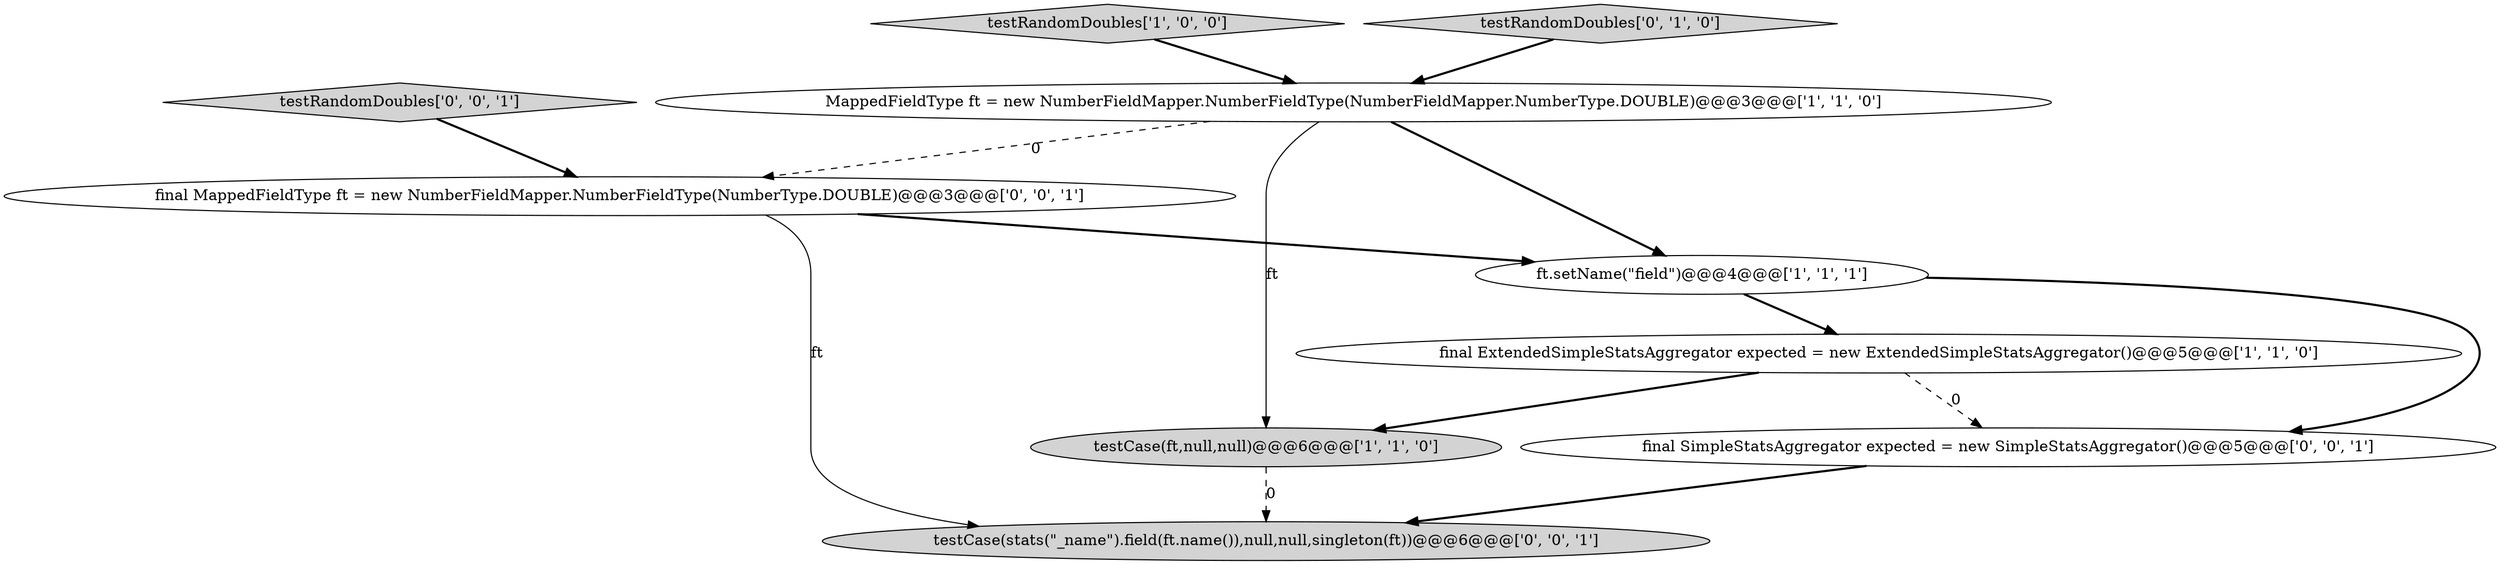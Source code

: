 digraph {
8 [style = filled, label = "final SimpleStatsAggregator expected = new SimpleStatsAggregator()@@@5@@@['0', '0', '1']", fillcolor = white, shape = ellipse image = "AAA0AAABBB3BBB"];
2 [style = filled, label = "MappedFieldType ft = new NumberFieldMapper.NumberFieldType(NumberFieldMapper.NumberType.DOUBLE)@@@3@@@['1', '1', '0']", fillcolor = white, shape = ellipse image = "AAA0AAABBB1BBB"];
3 [style = filled, label = "testCase(ft,null,null)@@@6@@@['1', '1', '0']", fillcolor = lightgray, shape = ellipse image = "AAA0AAABBB1BBB"];
6 [style = filled, label = "final MappedFieldType ft = new NumberFieldMapper.NumberFieldType(NumberType.DOUBLE)@@@3@@@['0', '0', '1']", fillcolor = white, shape = ellipse image = "AAA0AAABBB3BBB"];
4 [style = filled, label = "testRandomDoubles['1', '0', '0']", fillcolor = lightgray, shape = diamond image = "AAA0AAABBB1BBB"];
1 [style = filled, label = "ft.setName(\"field\")@@@4@@@['1', '1', '1']", fillcolor = white, shape = ellipse image = "AAA0AAABBB1BBB"];
7 [style = filled, label = "testRandomDoubles['0', '0', '1']", fillcolor = lightgray, shape = diamond image = "AAA0AAABBB3BBB"];
5 [style = filled, label = "testRandomDoubles['0', '1', '0']", fillcolor = lightgray, shape = diamond image = "AAA0AAABBB2BBB"];
9 [style = filled, label = "testCase(stats(\"_name\").field(ft.name()),null,null,singleton(ft))@@@6@@@['0', '0', '1']", fillcolor = lightgray, shape = ellipse image = "AAA0AAABBB3BBB"];
0 [style = filled, label = "final ExtendedSimpleStatsAggregator expected = new ExtendedSimpleStatsAggregator()@@@5@@@['1', '1', '0']", fillcolor = white, shape = ellipse image = "AAA0AAABBB1BBB"];
5->2 [style = bold, label=""];
1->8 [style = bold, label=""];
7->6 [style = bold, label=""];
2->3 [style = solid, label="ft"];
6->9 [style = solid, label="ft"];
8->9 [style = bold, label=""];
0->3 [style = bold, label=""];
6->1 [style = bold, label=""];
2->1 [style = bold, label=""];
0->8 [style = dashed, label="0"];
3->9 [style = dashed, label="0"];
4->2 [style = bold, label=""];
1->0 [style = bold, label=""];
2->6 [style = dashed, label="0"];
}
